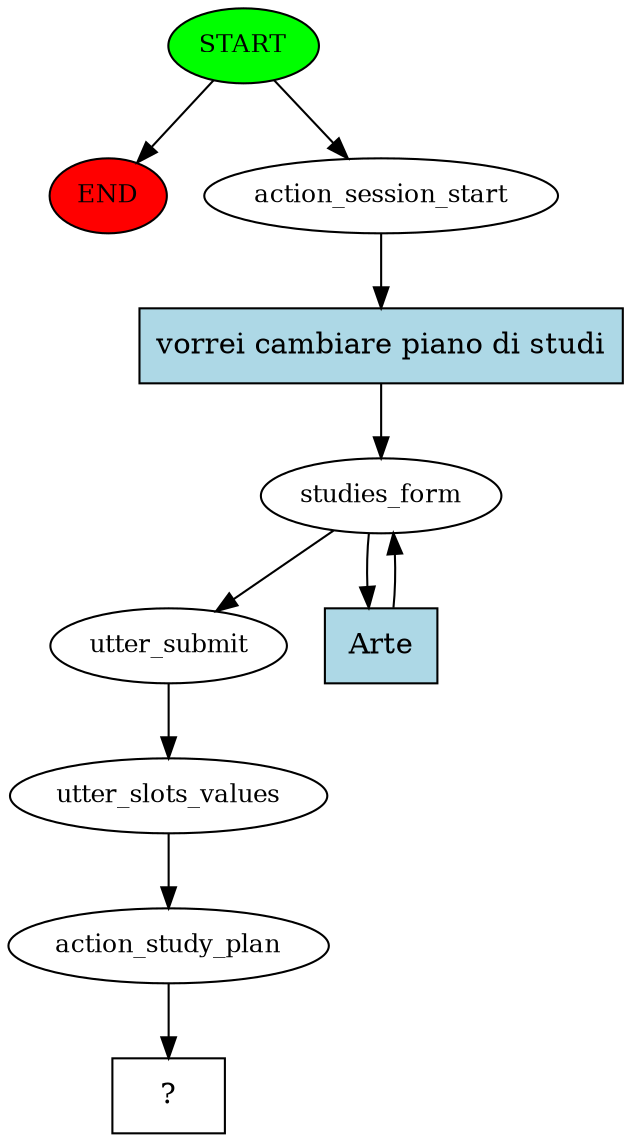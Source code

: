 digraph  {
0 [class="start active", fillcolor=green, fontsize=12, label=START, style=filled];
"-1" [class=end, fillcolor=red, fontsize=12, label=END, style=filled];
1 [class=active, fontsize=12, label=action_session_start];
2 [class=active, fontsize=12, label=studies_form];
5 [class=active, fontsize=12, label=utter_submit];
6 [class=active, fontsize=12, label=utter_slots_values];
7 [class=active, fontsize=12, label=action_study_plan];
8 [class="intent dashed active", label="  ?  ", shape=rect];
9 [class="intent active", fillcolor=lightblue, label="vorrei cambiare piano di studi", shape=rect, style=filled];
10 [class="intent active", fillcolor=lightblue, label=Arte, shape=rect, style=filled];
0 -> "-1"  [class="", key=NONE, label=""];
0 -> 1  [class=active, key=NONE, label=""];
1 -> 9  [class=active, key=0];
2 -> 5  [class=active, key=NONE, label=""];
2 -> 10  [class=active, key=0];
5 -> 6  [class=active, key=NONE, label=""];
6 -> 7  [class=active, key=NONE, label=""];
7 -> 8  [class=active, key=NONE, label=""];
9 -> 2  [class=active, key=0];
10 -> 2  [class=active, key=0];
}
